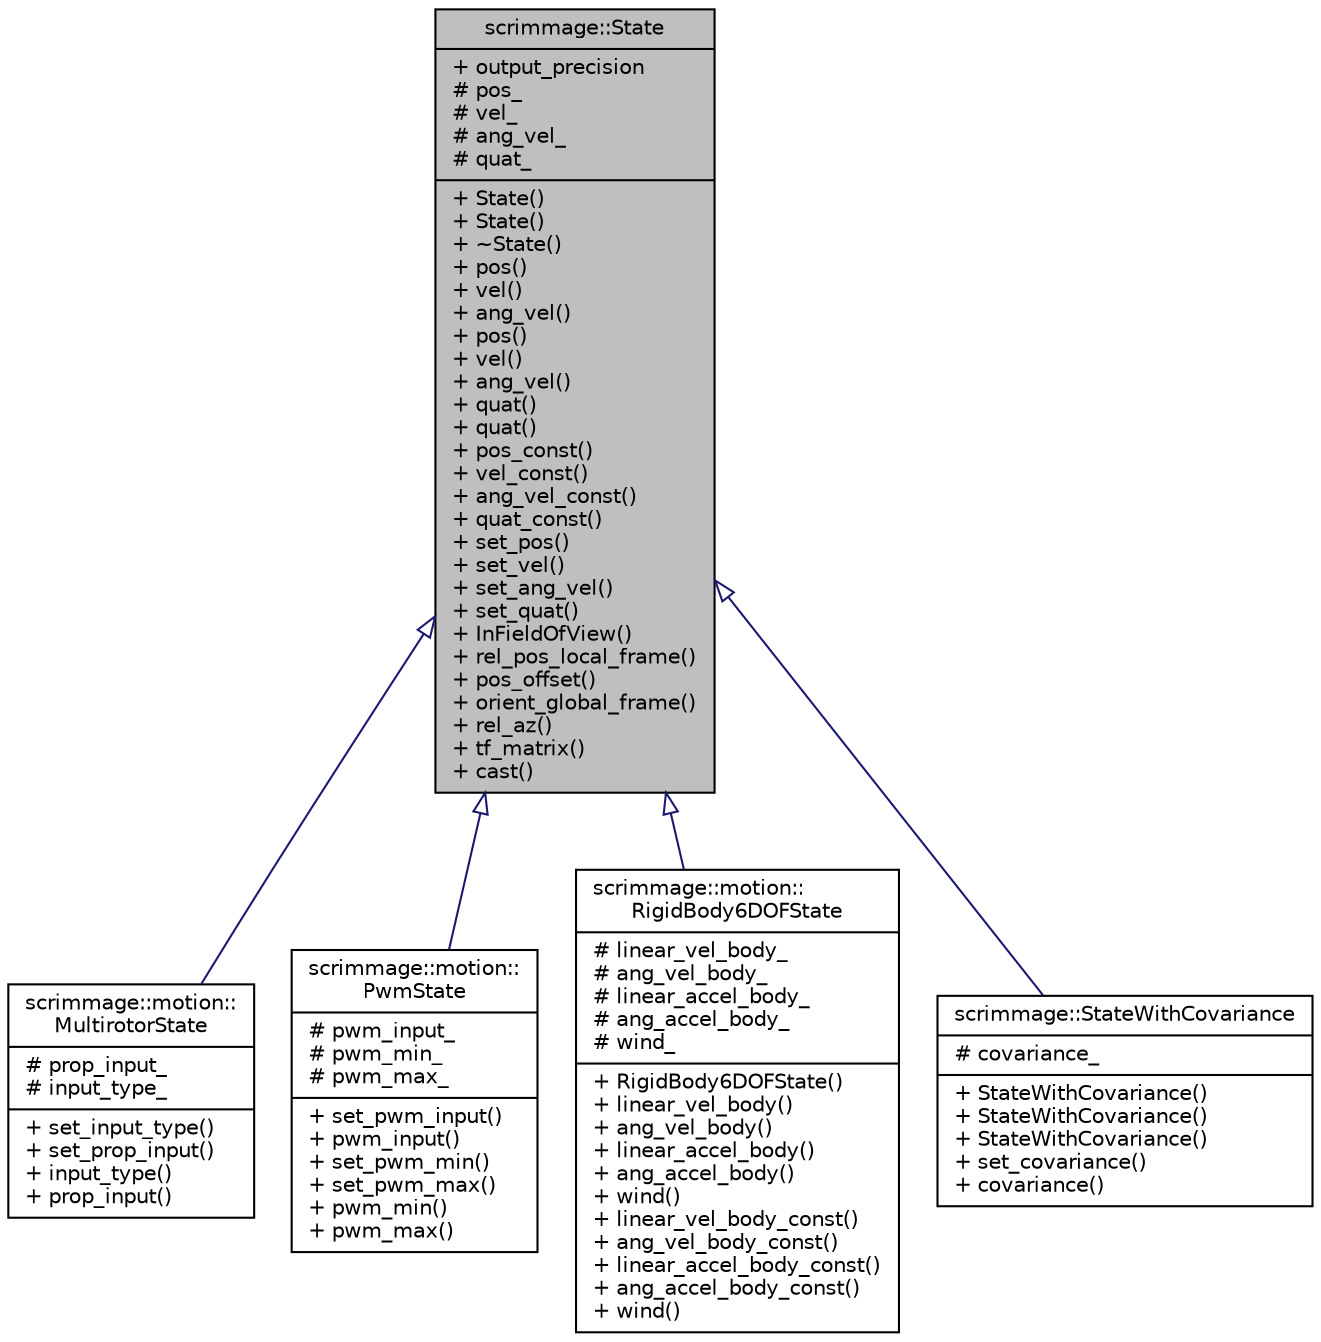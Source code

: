 digraph "scrimmage::State"
{
 // LATEX_PDF_SIZE
  edge [fontname="Helvetica",fontsize="10",labelfontname="Helvetica",labelfontsize="10"];
  node [fontname="Helvetica",fontsize="10",shape=record];
  Node1 [label="{scrimmage::State\n|+ output_precision\l# pos_\l# vel_\l# ang_vel_\l# quat_\l|+ State()\l+ State()\l+ ~State()\l+ pos()\l+ vel()\l+ ang_vel()\l+ pos()\l+ vel()\l+ ang_vel()\l+ quat()\l+ quat()\l+ pos_const()\l+ vel_const()\l+ ang_vel_const()\l+ quat_const()\l+ set_pos()\l+ set_vel()\l+ set_ang_vel()\l+ set_quat()\l+ InFieldOfView()\l+ rel_pos_local_frame()\l+ pos_offset()\l+ orient_global_frame()\l+ rel_az()\l+ tf_matrix()\l+ cast()\l}",height=0.2,width=0.4,color="black", fillcolor="grey75", style="filled", fontcolor="black",tooltip=" "];
  Node1 -> Node2 [dir="back",color="midnightblue",fontsize="10",style="solid",arrowtail="onormal",fontname="Helvetica"];
  Node2 [label="{scrimmage::motion::\lMultirotorState\n|# prop_input_\l# input_type_\l|+ set_input_type()\l+ set_prop_input()\l+ input_type()\l+ prop_input()\l}",height=0.2,width=0.4,color="black", fillcolor="white", style="filled",URL="$classscrimmage_1_1motion_1_1MultirotorState.html",tooltip=" "];
  Node1 -> Node3 [dir="back",color="midnightblue",fontsize="10",style="solid",arrowtail="onormal",fontname="Helvetica"];
  Node3 [label="{scrimmage::motion::\lPwmState\n|# pwm_input_\l# pwm_min_\l# pwm_max_\l|+ set_pwm_input()\l+ pwm_input()\l+ set_pwm_min()\l+ set_pwm_max()\l+ pwm_min()\l+ pwm_max()\l}",height=0.2,width=0.4,color="black", fillcolor="white", style="filled",URL="$classscrimmage_1_1motion_1_1PwmState.html",tooltip=" "];
  Node1 -> Node4 [dir="back",color="midnightblue",fontsize="10",style="solid",arrowtail="onormal",fontname="Helvetica"];
  Node4 [label="{scrimmage::motion::\lRigidBody6DOFState\n|# linear_vel_body_\l# ang_vel_body_\l# linear_accel_body_\l# ang_accel_body_\l# wind_\l|+ RigidBody6DOFState()\l+ linear_vel_body()\l+ ang_vel_body()\l+ linear_accel_body()\l+ ang_accel_body()\l+ wind()\l+ linear_vel_body_const()\l+ ang_vel_body_const()\l+ linear_accel_body_const()\l+ ang_accel_body_const()\l+ wind()\l}",height=0.2,width=0.4,color="black", fillcolor="white", style="filled",URL="$classscrimmage_1_1motion_1_1RigidBody6DOFState.html",tooltip=" "];
  Node1 -> Node5 [dir="back",color="midnightblue",fontsize="10",style="solid",arrowtail="onormal",fontname="Helvetica"];
  Node5 [label="{scrimmage::StateWithCovariance\n|# covariance_\l|+ StateWithCovariance()\l+ StateWithCovariance()\l+ StateWithCovariance()\l+ set_covariance()\l+ covariance()\l}",height=0.2,width=0.4,color="black", fillcolor="white", style="filled",URL="$classscrimmage_1_1StateWithCovariance.html",tooltip=" "];
}
